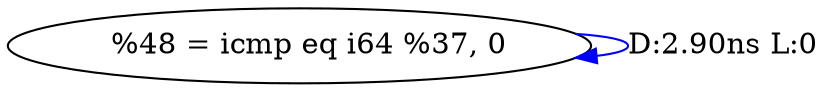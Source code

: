 digraph {
Node0x3cc7dc0[label="  %48 = icmp eq i64 %37, 0"];
Node0x3cc7dc0 -> Node0x3cc7dc0[label="D:2.90ns L:0",color=blue];
}
